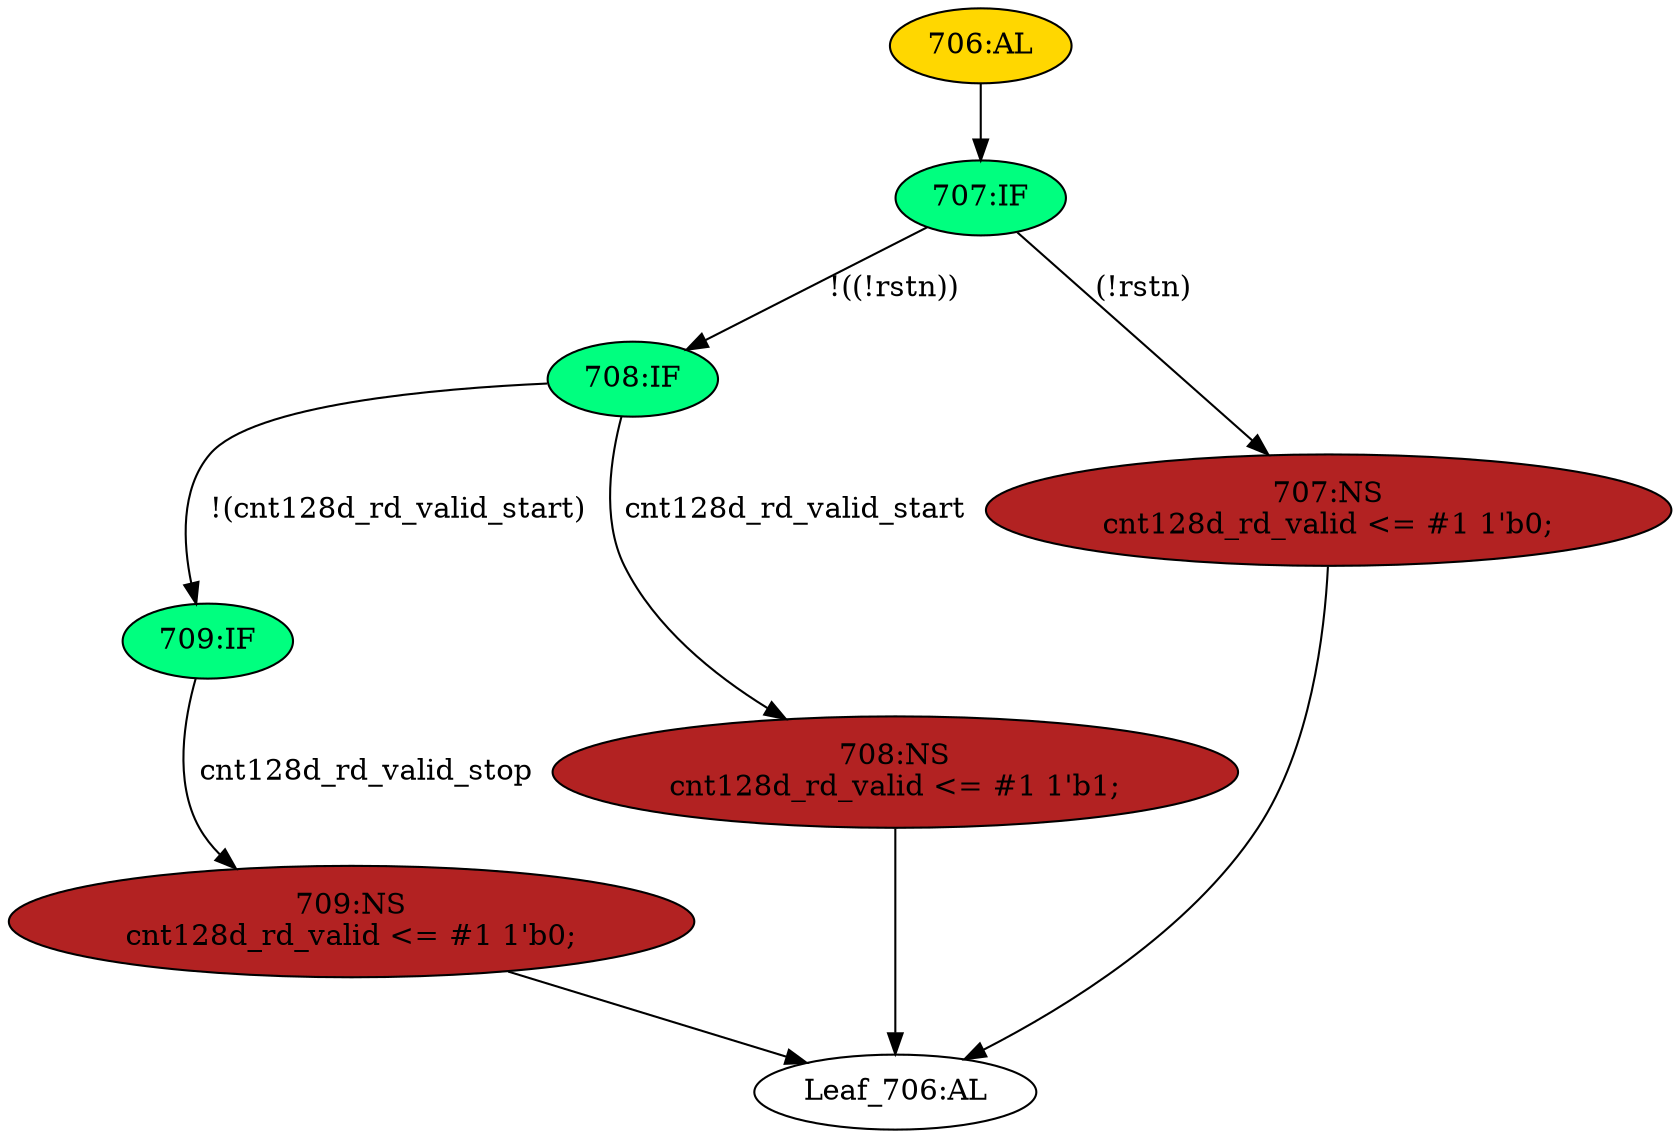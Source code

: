 strict digraph "" {
	node [label="\N"];
	"Leaf_706:AL"	 [def_var="['cnt128d_rd_valid']",
		label="Leaf_706:AL"];
	"706:AL"	 [ast="<pyverilog.vparser.ast.Always object at 0x7f0b053e0c10>",
		clk_sens=False,
		fillcolor=gold,
		label="706:AL",
		sens="['sclk', 'rstn']",
		statements="[]",
		style=filled,
		typ=Always,
		use_var="['rstn', 'cnt128d_rd_valid_stop', 'cnt128d_rd_valid_start']"];
	"707:IF"	 [ast="<pyverilog.vparser.ast.IfStatement object at 0x7f0b053e0e10>",
		fillcolor=springgreen,
		label="707:IF",
		statements="[]",
		style=filled,
		typ=IfStatement];
	"706:AL" -> "707:IF"	 [cond="[]",
		lineno=None];
	"708:IF"	 [ast="<pyverilog.vparser.ast.IfStatement object at 0x7f0b053e0e90>",
		fillcolor=springgreen,
		label="708:IF",
		statements="[]",
		style=filled,
		typ=IfStatement];
	"709:IF"	 [ast="<pyverilog.vparser.ast.IfStatement object at 0x7f0b053e0ed0>",
		fillcolor=springgreen,
		label="709:IF",
		statements="[]",
		style=filled,
		typ=IfStatement];
	"708:IF" -> "709:IF"	 [cond="['cnt128d_rd_valid_start']",
		label="!(cnt128d_rd_valid_start)",
		lineno=708];
	"708:NS"	 [ast="<pyverilog.vparser.ast.NonblockingSubstitution object at 0x7f0b053cd090>",
		fillcolor=firebrick,
		label="708:NS
cnt128d_rd_valid <= #1 1'b1;",
		statements="[<pyverilog.vparser.ast.NonblockingSubstitution object at 0x7f0b053cd090>]",
		style=filled,
		typ=NonblockingSubstitution];
	"708:IF" -> "708:NS"	 [cond="['cnt128d_rd_valid_start']",
		label=cnt128d_rd_valid_start,
		lineno=708];
	"707:IF" -> "708:IF"	 [cond="['rstn']",
		label="!((!rstn))",
		lineno=707];
	"707:NS"	 [ast="<pyverilog.vparser.ast.NonblockingSubstitution object at 0x7f0b053cf0d0>",
		fillcolor=firebrick,
		label="707:NS
cnt128d_rd_valid <= #1 1'b0;",
		statements="[<pyverilog.vparser.ast.NonblockingSubstitution object at 0x7f0b053cf0d0>]",
		style=filled,
		typ=NonblockingSubstitution];
	"707:IF" -> "707:NS"	 [cond="['rstn']",
		label="(!rstn)",
		lineno=707];
	"707:NS" -> "Leaf_706:AL"	 [cond="[]",
		lineno=None];
	"709:NS"	 [ast="<pyverilog.vparser.ast.NonblockingSubstitution object at 0x7f0b053e0690>",
		fillcolor=firebrick,
		label="709:NS
cnt128d_rd_valid <= #1 1'b0;",
		statements="[<pyverilog.vparser.ast.NonblockingSubstitution object at 0x7f0b053e0690>]",
		style=filled,
		typ=NonblockingSubstitution];
	"709:IF" -> "709:NS"	 [cond="['cnt128d_rd_valid_stop']",
		label=cnt128d_rd_valid_stop,
		lineno=709];
	"709:NS" -> "Leaf_706:AL"	 [cond="[]",
		lineno=None];
	"708:NS" -> "Leaf_706:AL"	 [cond="[]",
		lineno=None];
}
